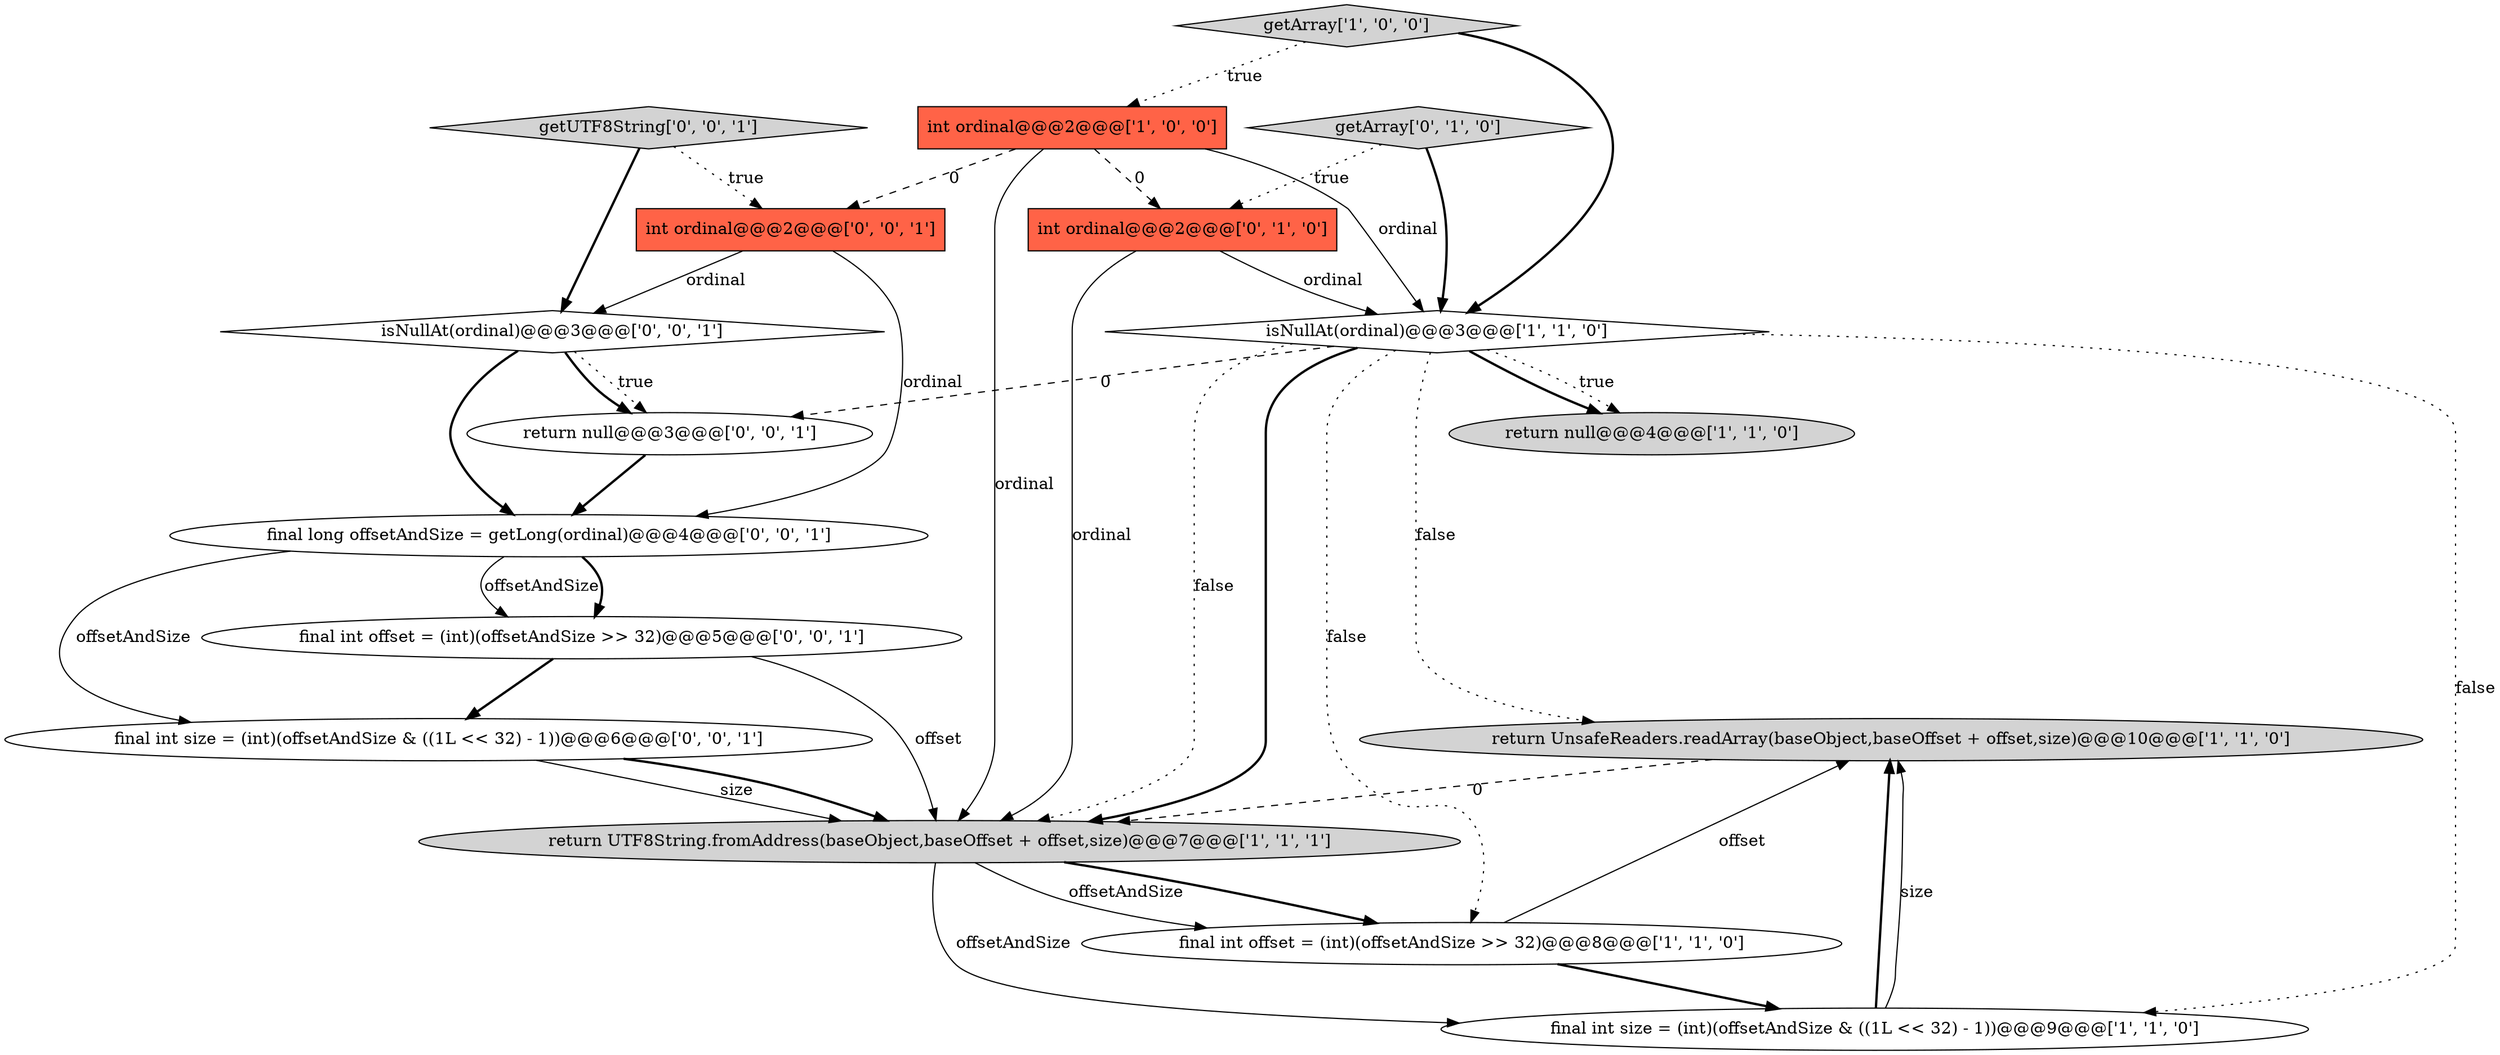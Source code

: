 digraph {
9 [style = filled, label = "int ordinal@@@2@@@['0', '1', '0']", fillcolor = tomato, shape = box image = "AAA1AAABBB2BBB"];
4 [style = filled, label = "return UnsafeReaders.readArray(baseObject,baseOffset + offset,size)@@@10@@@['1', '1', '0']", fillcolor = lightgray, shape = ellipse image = "AAA0AAABBB1BBB"];
11 [style = filled, label = "isNullAt(ordinal)@@@3@@@['0', '0', '1']", fillcolor = white, shape = diamond image = "AAA0AAABBB3BBB"];
12 [style = filled, label = "final int offset = (int)(offsetAndSize >> 32)@@@5@@@['0', '0', '1']", fillcolor = white, shape = ellipse image = "AAA0AAABBB3BBB"];
15 [style = filled, label = "final int size = (int)(offsetAndSize & ((1L << 32) - 1))@@@6@@@['0', '0', '1']", fillcolor = white, shape = ellipse image = "AAA0AAABBB3BBB"];
16 [style = filled, label = "return null@@@3@@@['0', '0', '1']", fillcolor = white, shape = ellipse image = "AAA0AAABBB3BBB"];
10 [style = filled, label = "int ordinal@@@2@@@['0', '0', '1']", fillcolor = tomato, shape = box image = "AAA0AAABBB3BBB"];
1 [style = filled, label = "final int size = (int)(offsetAndSize & ((1L << 32) - 1))@@@9@@@['1', '1', '0']", fillcolor = white, shape = ellipse image = "AAA0AAABBB1BBB"];
8 [style = filled, label = "getArray['0', '1', '0']", fillcolor = lightgray, shape = diamond image = "AAA0AAABBB2BBB"];
13 [style = filled, label = "getUTF8String['0', '0', '1']", fillcolor = lightgray, shape = diamond image = "AAA0AAABBB3BBB"];
6 [style = filled, label = "final int offset = (int)(offsetAndSize >> 32)@@@8@@@['1', '1', '0']", fillcolor = white, shape = ellipse image = "AAA0AAABBB1BBB"];
7 [style = filled, label = "int ordinal@@@2@@@['1', '0', '0']", fillcolor = tomato, shape = box image = "AAA1AAABBB1BBB"];
3 [style = filled, label = "isNullAt(ordinal)@@@3@@@['1', '1', '0']", fillcolor = white, shape = diamond image = "AAA0AAABBB1BBB"];
5 [style = filled, label = "getArray['1', '0', '0']", fillcolor = lightgray, shape = diamond image = "AAA0AAABBB1BBB"];
0 [style = filled, label = "return UTF8String.fromAddress(baseObject,baseOffset + offset,size)@@@7@@@['1', '1', '1']", fillcolor = lightgray, shape = ellipse image = "AAA0AAABBB1BBB"];
2 [style = filled, label = "return null@@@4@@@['1', '1', '0']", fillcolor = lightgray, shape = ellipse image = "AAA0AAABBB1BBB"];
14 [style = filled, label = "final long offsetAndSize = getLong(ordinal)@@@4@@@['0', '0', '1']", fillcolor = white, shape = ellipse image = "AAA0AAABBB3BBB"];
5->3 [style = bold, label=""];
11->16 [style = bold, label=""];
1->4 [style = bold, label=""];
9->0 [style = solid, label="ordinal"];
11->14 [style = bold, label=""];
0->6 [style = bold, label=""];
12->0 [style = solid, label="offset"];
3->4 [style = dotted, label="false"];
8->3 [style = bold, label=""];
7->0 [style = solid, label="ordinal"];
12->15 [style = bold, label=""];
4->0 [style = dashed, label="0"];
14->12 [style = solid, label="offsetAndSize"];
14->15 [style = solid, label="offsetAndSize"];
13->10 [style = dotted, label="true"];
13->11 [style = bold, label=""];
3->0 [style = dotted, label="false"];
3->0 [style = bold, label=""];
7->3 [style = solid, label="ordinal"];
15->0 [style = solid, label="size"];
3->6 [style = dotted, label="false"];
6->1 [style = bold, label=""];
10->14 [style = solid, label="ordinal"];
1->4 [style = solid, label="size"];
3->2 [style = bold, label=""];
5->7 [style = dotted, label="true"];
7->9 [style = dashed, label="0"];
15->0 [style = bold, label=""];
14->12 [style = bold, label=""];
9->3 [style = solid, label="ordinal"];
11->16 [style = dotted, label="true"];
0->1 [style = solid, label="offsetAndSize"];
16->14 [style = bold, label=""];
7->10 [style = dashed, label="0"];
10->11 [style = solid, label="ordinal"];
8->9 [style = dotted, label="true"];
3->1 [style = dotted, label="false"];
0->6 [style = solid, label="offsetAndSize"];
6->4 [style = solid, label="offset"];
3->16 [style = dashed, label="0"];
3->2 [style = dotted, label="true"];
}

